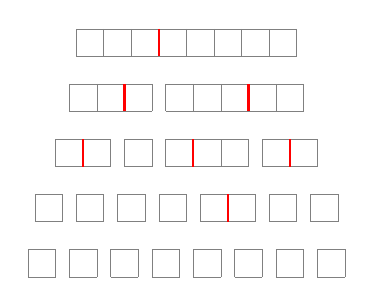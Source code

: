 \begin{tikzpicture}[scale=.35]\footnotesize

\begin{scope}[yscale=-1] % I'm flipping the y-axis because I'm working on grids
  \pgfmathsetmacro{\p}{0} % initial y
  \draw[step=1cm,gray,very thin] (0,\p) grid (8,\p+1); % vector
  \draw[red,thick] (3,\p) -- (3,\p+1);

  \pgfmathsetmacro{\p}{2}
  \draw[xshift=-.25cm,step=1cm,gray,very thin] (0,\p) grid (3,\p+1);
  \draw[xshift=-.25cm,red,thick] (2,\p) -- (2,\p+1);
  \draw[xshift=.25cm,step=1cm,gray,very thin] (3,\p) grid (8,\p+1);
  \draw[xshift=.25cm,red,thick] (6,\p) -- (6,\p+1);

  \pgfmathsetmacro{\p}{4}
  \draw[xshift=-.75cm,step=1cm,gray,very thin] (0,\p) grid (2,\p+1);
  \draw[xshift=-.75cm,red,thick] (1,\p) -- (1,\p+1);
  \draw[xshift=-.25cm,step=1cm,gray,very thin] (2,\p) grid (3,\p+1);
  \draw[xshift=.25cm,step=1cm,gray,very thin] (3,\p) grid (6,\p+1);
  \draw[xshift=.25cm,red,thick] (4,\p) -- (4,\p+1);
  \draw[xshift=.75cm,step=1cm,gray,very thin] (6,\p) grid (8,\p+1);
  \draw[xshift=.75cm,red,thick] (7,\p) -- (7,\p+1);

  \pgfmathsetmacro{\p}{6}
  \draw[xshift=-1.5cm,step=1cm,gray,very thin] (0,\p) grid (1,\p+1);
  \draw[xshift=-1cm,step=1cm,gray,very thin] (1,\p) grid (2,\p+1);
  \draw[xshift=-.5cm,step=1cm,gray,very thin] (2,\p) grid (3,\p+1);
  \draw[xshift=0cm,step=1cm,gray,very thin] (3,\p) grid (4,\p+1);
  \draw[xshift=.5cm,step=1cm,gray,very thin] (4,\p) grid (6,\p+1);
  \draw[xshift=.5cm,red,thick] (5,\p) -- (5,\p+1);
  \draw[xshift=1cm,step=1cm,gray,very thin] (6,\p) grid (7,\p+1);
  \draw[xshift=1.5cm,step=1cm,gray,very thin] (7,\p) grid (8,\p+1);

  \pgfmathsetmacro{\p}{8}
  \draw[xshift=-1.75cm,step=1cm,gray,very thin] (0,\p) grid (1,\p+1);
  \draw[xshift=-1.25cm,step=1cm,gray,very thin] (1,\p) grid (2,\p+1);
  \draw[xshift=-.75cm,step=1cm,gray,very thin] (2,\p) grid (3,\p+1);
  \draw[xshift=-.25cm,step=1cm,gray,very thin] (3,\p) grid (4,\p+1);
  \draw[xshift=.25cm,step=1cm,gray,very thin] (4,\p) grid (5,\p+1);
  \draw[xshift=.75cm,step=1cm,gray,very thin] (5,\p) grid (6,\p+1);
  \draw[xshift=1.25cm,step=1cm,gray,very thin] (6,\p) grid (7,\p+1);
  \draw[xshift=1.75cm,step=1cm,gray,very thin] (7,\p) grid (8,\p+1);
\end{scope}

\end{tikzpicture}

